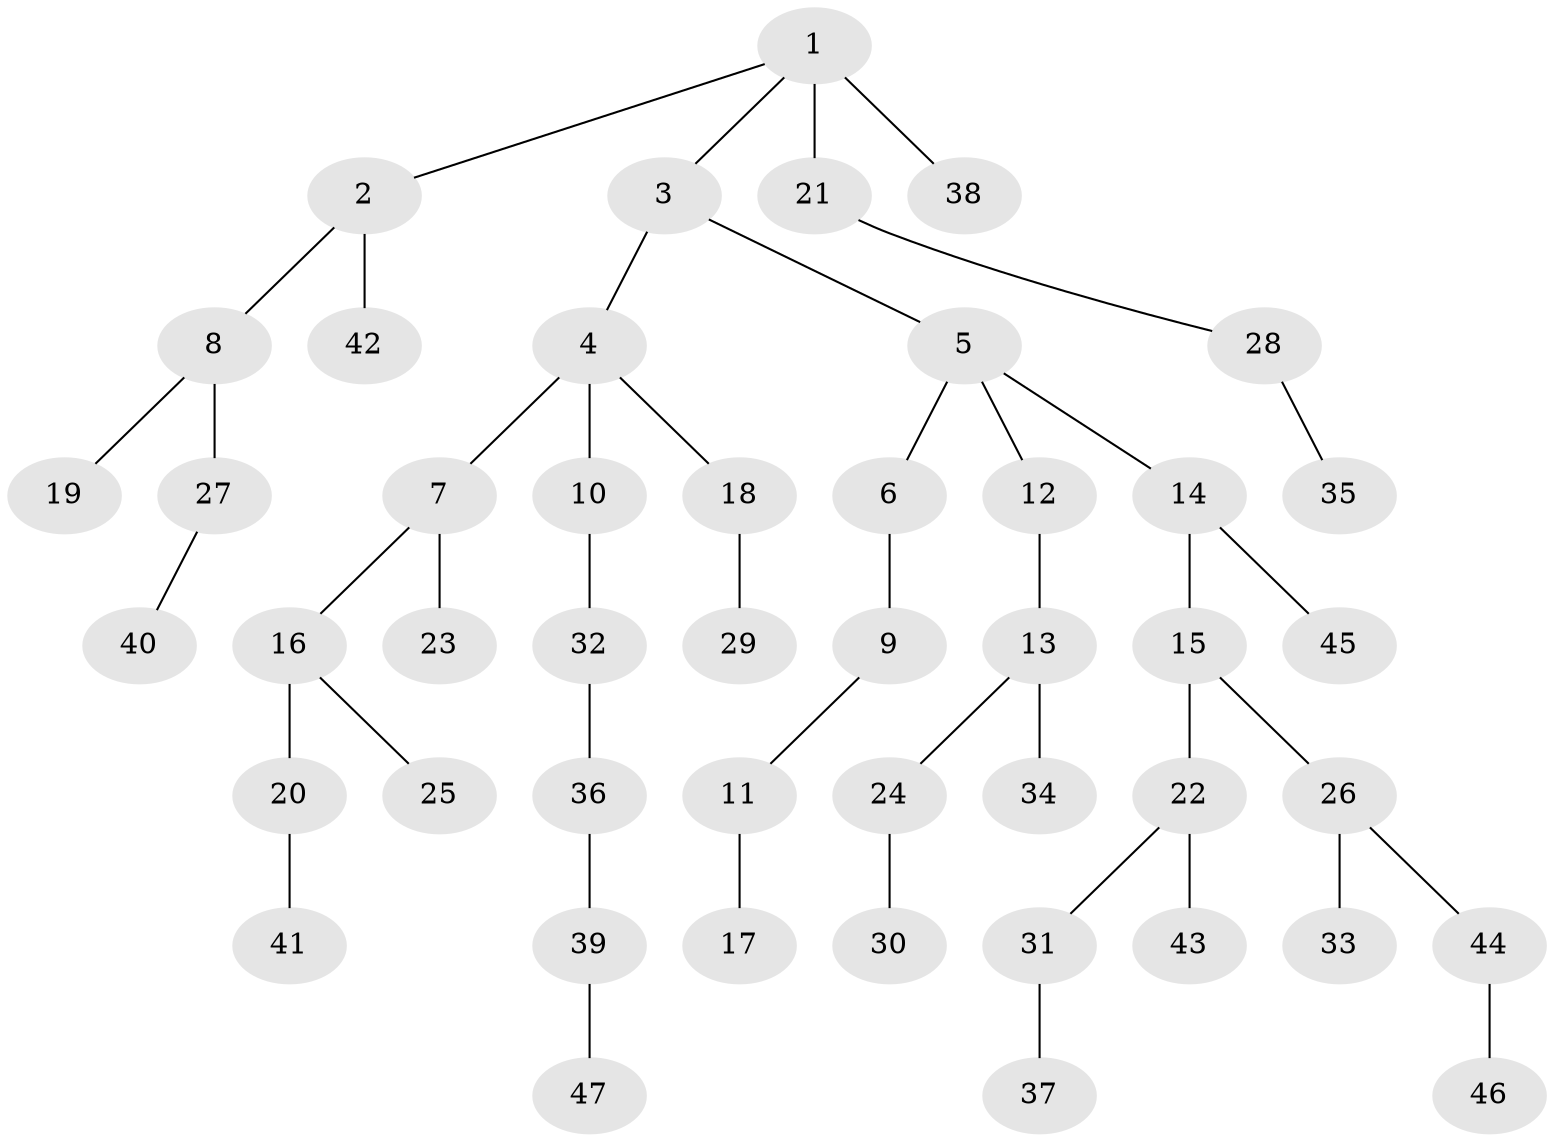 // original degree distribution, {7: 0.008849557522123894, 5: 0.061946902654867256, 4: 0.035398230088495575, 3: 0.1415929203539823, 2: 0.24778761061946902, 1: 0.49557522123893805, 6: 0.008849557522123894}
// Generated by graph-tools (version 1.1) at 2025/51/03/04/25 22:51:44]
// undirected, 47 vertices, 46 edges
graph export_dot {
  node [color=gray90,style=filled];
  1;
  2;
  3;
  4;
  5;
  6;
  7;
  8;
  9;
  10;
  11;
  12;
  13;
  14;
  15;
  16;
  17;
  18;
  19;
  20;
  21;
  22;
  23;
  24;
  25;
  26;
  27;
  28;
  29;
  30;
  31;
  32;
  33;
  34;
  35;
  36;
  37;
  38;
  39;
  40;
  41;
  42;
  43;
  44;
  45;
  46;
  47;
  1 -- 2 [weight=1.0];
  1 -- 3 [weight=1.0];
  1 -- 21 [weight=3.0];
  1 -- 38 [weight=1.0];
  2 -- 8 [weight=1.0];
  2 -- 42 [weight=1.0];
  3 -- 4 [weight=1.0];
  3 -- 5 [weight=1.0];
  4 -- 7 [weight=2.0];
  4 -- 10 [weight=1.0];
  4 -- 18 [weight=1.0];
  5 -- 6 [weight=1.0];
  5 -- 12 [weight=1.0];
  5 -- 14 [weight=1.0];
  6 -- 9 [weight=1.0];
  7 -- 16 [weight=1.0];
  7 -- 23 [weight=1.0];
  8 -- 19 [weight=1.0];
  8 -- 27 [weight=1.0];
  9 -- 11 [weight=2.0];
  10 -- 32 [weight=2.0];
  11 -- 17 [weight=1.0];
  12 -- 13 [weight=1.0];
  13 -- 24 [weight=1.0];
  13 -- 34 [weight=2.0];
  14 -- 15 [weight=1.0];
  14 -- 45 [weight=1.0];
  15 -- 22 [weight=2.0];
  15 -- 26 [weight=1.0];
  16 -- 20 [weight=2.0];
  16 -- 25 [weight=1.0];
  18 -- 29 [weight=1.0];
  20 -- 41 [weight=1.0];
  21 -- 28 [weight=1.0];
  22 -- 31 [weight=1.0];
  22 -- 43 [weight=1.0];
  24 -- 30 [weight=1.0];
  26 -- 33 [weight=2.0];
  26 -- 44 [weight=1.0];
  27 -- 40 [weight=1.0];
  28 -- 35 [weight=1.0];
  31 -- 37 [weight=2.0];
  32 -- 36 [weight=1.0];
  36 -- 39 [weight=1.0];
  39 -- 47 [weight=1.0];
  44 -- 46 [weight=1.0];
}
